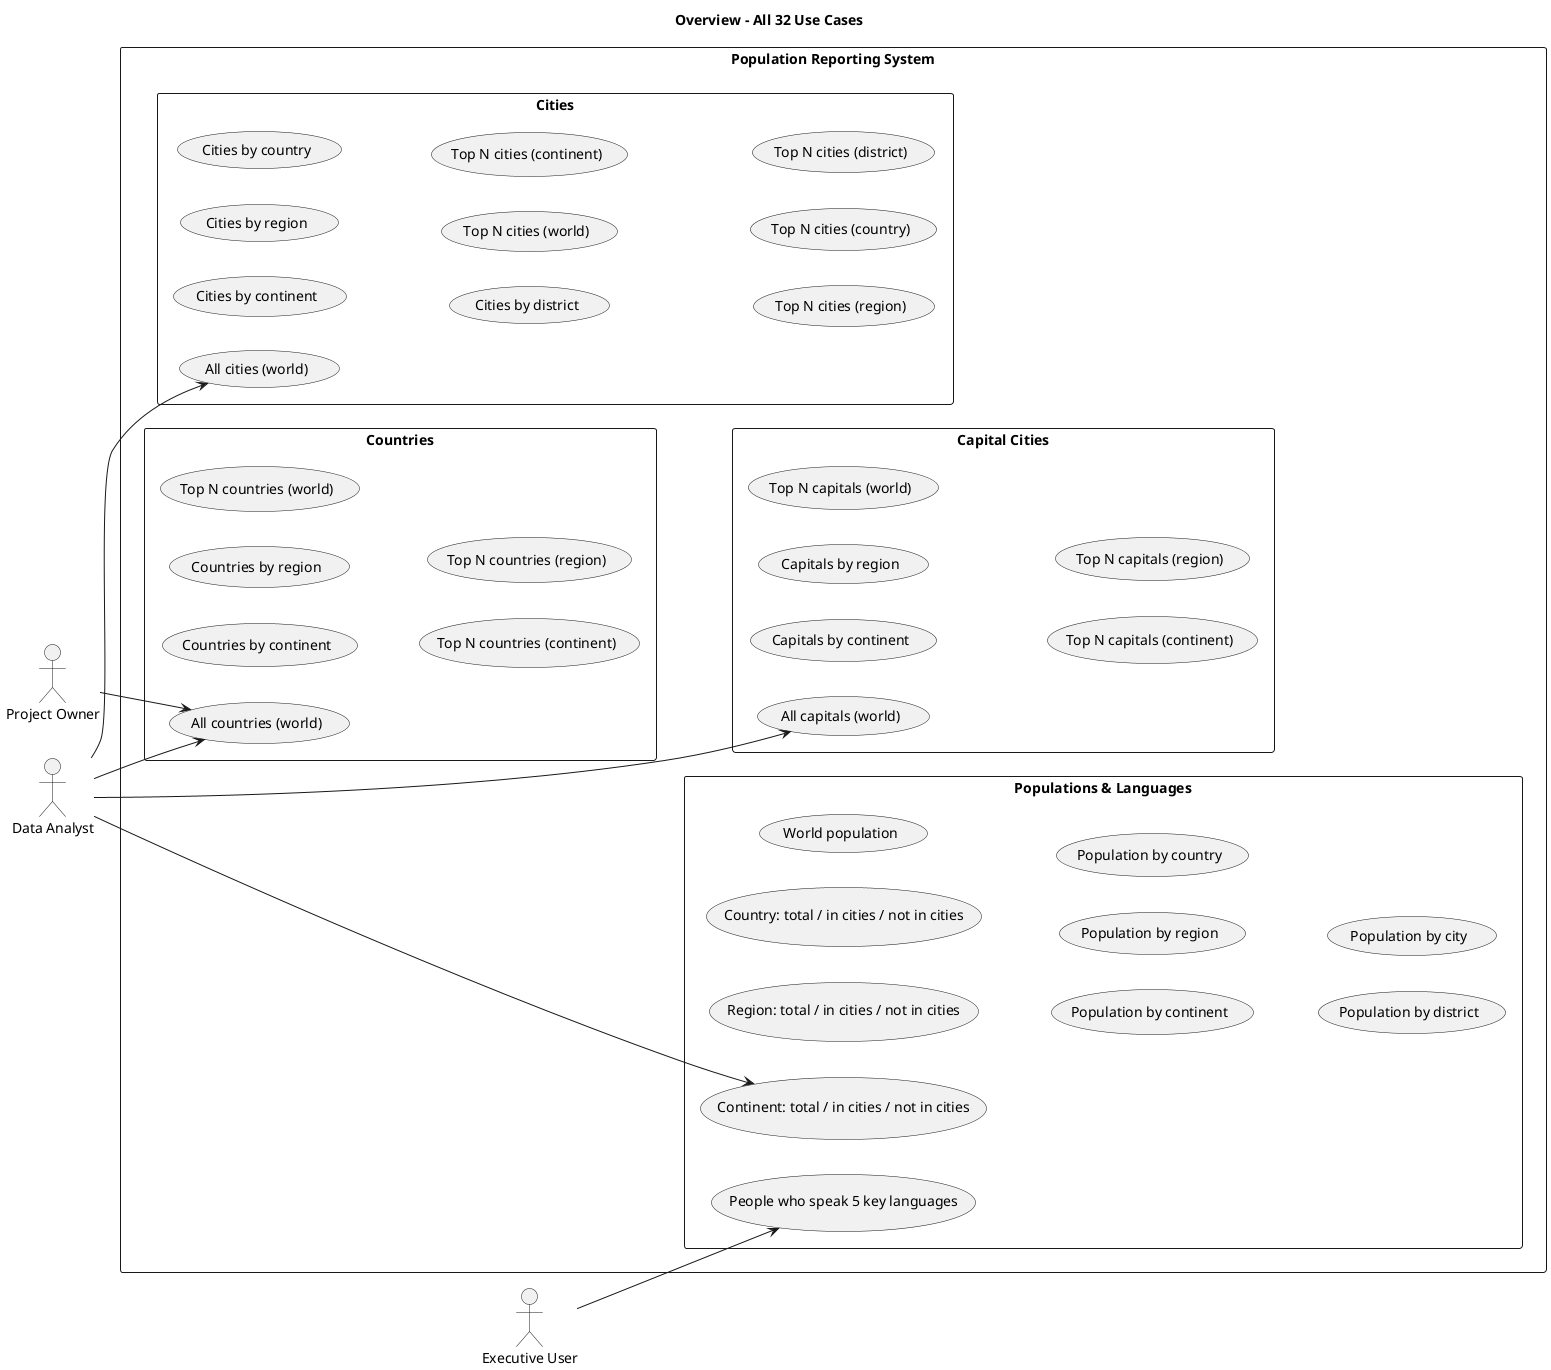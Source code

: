 @startuml
title Overview – All 32 Use Cases
left to right direction
actor "Data Analyst" as Analyst
actor "Executive User" as Exec
actor "Project Owner" as Owner

rectangle "Population Reporting System" {

  rectangle "Countries" {
    usecase UC01 as "All countries (world)"
    usecase UC02 as "Countries by continent"
    usecase UC03 as "Countries by region"
    usecase UC04 as "Top N countries (world)"
    usecase UC05 as "Top N countries (continent)"
    usecase UC06 as "Top N countries (region)"
  }

  rectangle "Cities" {
    usecase UC07 as "All cities (world)"
    usecase UC08 as "Cities by continent"
    usecase UC09 as "Cities by region"
    usecase UC10 as "Cities by country"
    usecase UC11 as "Cities by district"
    usecase UC12 as "Top N cities (world)"
    usecase UC13 as "Top N cities (continent)"
    usecase UC14 as "Top N cities (region)"
    usecase UC15 as "Top N cities (country)"
    usecase UC16 as "Top N cities (district)"
  }

  rectangle "Capital Cities" {
    usecase UC17 as "All capitals (world)"
    usecase UC18 as "Capitals by continent"
    usecase UC19 as "Capitals by region"
    usecase UC20 as "Top N capitals (world)"
    usecase UC21 as "Top N capitals (continent)"
    usecase UC22 as "Top N capitals (region)"
  }

  rectangle "Populations & Languages" {
    usecase UC23 as "Continent: total / in cities / not in cities"
    usecase UC24 as "Region: total / in cities / not in cities"
    usecase UC25 as "Country: total / in cities / not in cities"
    usecase UC26 as "World population"
    usecase UC27 as "Population by continent"
    usecase UC28 as "Population by region"
    usecase UC29 as "Population by country"
    usecase UC30 as "Population by district"
    usecase UC31 as "Population by city"
    usecase UC32 as "People who speak 5 key languages"
  }
}

Analyst --> UC01
Analyst --> UC07
Analyst --> UC17
Analyst --> UC23
Owner --> UC01
Exec --> UC32
@enduml
